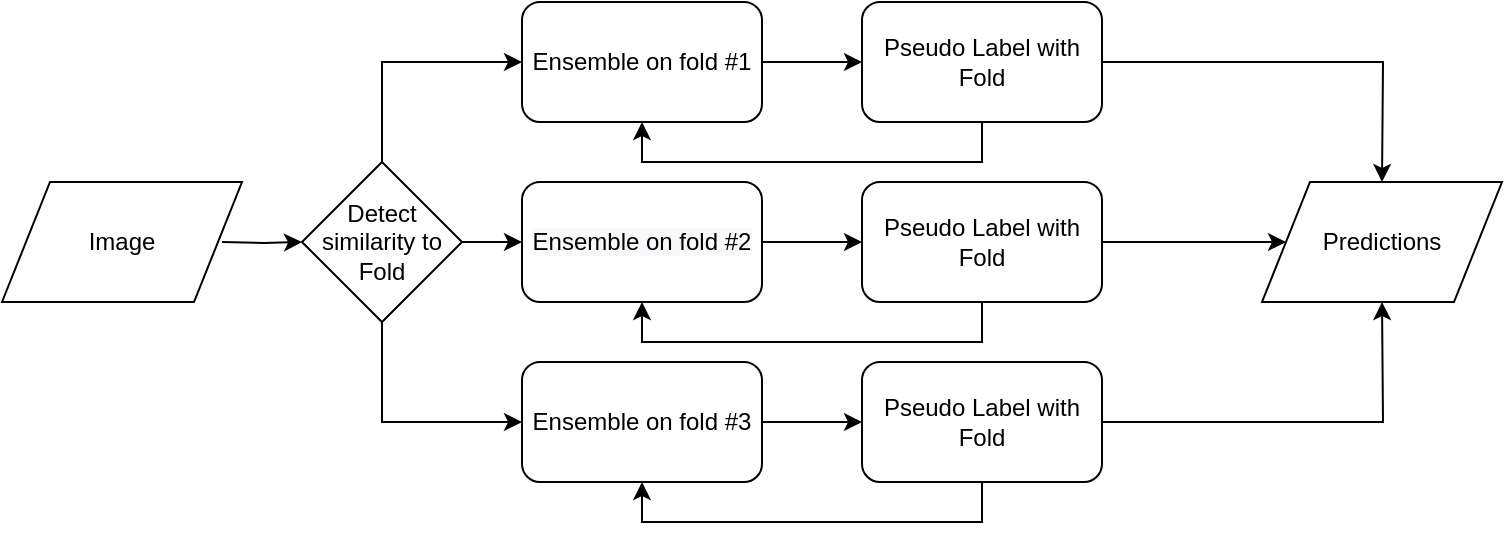 <mxfile version="13.3.5" type="device"><diagram name="Page-1" id="c7558073-3199-34d8-9f00-42111426c3f3"><mxGraphModel dx="1038" dy="531" grid="1" gridSize="10" guides="1" tooltips="1" connect="1" arrows="1" fold="1" page="1" pageScale="1" pageWidth="826" pageHeight="1169" background="#ffffff" math="0" shadow="0"><root><mxCell id="0"/><mxCell id="1" parent="0"/><mxCell id="uax-Xr2Nb4heBeD9wuzh-100" style="edgeStyle=orthogonalEdgeStyle;rounded=0;orthogonalLoop=1;jettySize=auto;html=1;exitX=1;exitY=0.5;exitDx=0;exitDy=0;entryX=0;entryY=0.5;entryDx=0;entryDy=0;" edge="1" parent="1" target="uax-Xr2Nb4heBeD9wuzh-99"><mxGeometry relative="1" as="geometry"><mxPoint x="130" y="320" as="sourcePoint"/></mxGeometry></mxCell><mxCell id="uax-Xr2Nb4heBeD9wuzh-105" style="edgeStyle=orthogonalEdgeStyle;rounded=0;orthogonalLoop=1;jettySize=auto;html=1;exitX=0.5;exitY=0;exitDx=0;exitDy=0;entryX=0;entryY=0.5;entryDx=0;entryDy=0;" edge="1" parent="1" source="uax-Xr2Nb4heBeD9wuzh-99" target="uax-Xr2Nb4heBeD9wuzh-102"><mxGeometry relative="1" as="geometry"><mxPoint x="200" y="230" as="targetPoint"/></mxGeometry></mxCell><mxCell id="uax-Xr2Nb4heBeD9wuzh-106" style="edgeStyle=orthogonalEdgeStyle;rounded=0;orthogonalLoop=1;jettySize=auto;html=1;exitX=1;exitY=0.5;exitDx=0;exitDy=0;" edge="1" parent="1" source="uax-Xr2Nb4heBeD9wuzh-99" target="uax-Xr2Nb4heBeD9wuzh-103"><mxGeometry relative="1" as="geometry"/></mxCell><mxCell id="uax-Xr2Nb4heBeD9wuzh-107" style="edgeStyle=orthogonalEdgeStyle;rounded=0;orthogonalLoop=1;jettySize=auto;html=1;exitX=0.5;exitY=1;exitDx=0;exitDy=0;entryX=0;entryY=0.5;entryDx=0;entryDy=0;" edge="1" parent="1" source="uax-Xr2Nb4heBeD9wuzh-99" target="uax-Xr2Nb4heBeD9wuzh-104"><mxGeometry relative="1" as="geometry"><mxPoint x="200" y="420" as="targetPoint"/></mxGeometry></mxCell><mxCell id="uax-Xr2Nb4heBeD9wuzh-99" value="Detect similarity to Fold" style="rhombus;whiteSpace=wrap;html=1;" vertex="1" parent="1"><mxGeometry x="170" y="280" width="80" height="80" as="geometry"/></mxCell><mxCell id="uax-Xr2Nb4heBeD9wuzh-111" style="edgeStyle=orthogonalEdgeStyle;rounded=0;orthogonalLoop=1;jettySize=auto;html=1;exitX=1;exitY=0.5;exitDx=0;exitDy=0;" edge="1" parent="1" source="uax-Xr2Nb4heBeD9wuzh-102" target="uax-Xr2Nb4heBeD9wuzh-108"><mxGeometry relative="1" as="geometry"/></mxCell><mxCell id="uax-Xr2Nb4heBeD9wuzh-102" value="Ensemble on fold #1" style="rounded=1;whiteSpace=wrap;html=1;" vertex="1" parent="1"><mxGeometry x="280" y="200" width="120" height="60" as="geometry"/></mxCell><mxCell id="uax-Xr2Nb4heBeD9wuzh-112" style="edgeStyle=orthogonalEdgeStyle;rounded=0;orthogonalLoop=1;jettySize=auto;html=1;exitX=1;exitY=0.5;exitDx=0;exitDy=0;" edge="1" parent="1" source="uax-Xr2Nb4heBeD9wuzh-103" target="uax-Xr2Nb4heBeD9wuzh-109"><mxGeometry relative="1" as="geometry"/></mxCell><mxCell id="uax-Xr2Nb4heBeD9wuzh-103" value="&lt;span style=&quot;color: rgb(0 , 0 , 0) ; font-family: &amp;#34;helvetica&amp;#34; ; font-size: 12px ; font-style: normal ; font-weight: 400 ; letter-spacing: normal ; text-align: center ; text-indent: 0px ; text-transform: none ; word-spacing: 0px ; background-color: rgb(248 , 249 , 250) ; display: inline ; float: none&quot;&gt;Ensemble on fold #2&lt;/span&gt;" style="rounded=1;whiteSpace=wrap;html=1;" vertex="1" parent="1"><mxGeometry x="280" y="290" width="120" height="60" as="geometry"/></mxCell><mxCell id="uax-Xr2Nb4heBeD9wuzh-113" style="edgeStyle=orthogonalEdgeStyle;rounded=0;orthogonalLoop=1;jettySize=auto;html=1;exitX=1;exitY=0.5;exitDx=0;exitDy=0;entryX=0;entryY=0.5;entryDx=0;entryDy=0;" edge="1" parent="1" source="uax-Xr2Nb4heBeD9wuzh-104" target="uax-Xr2Nb4heBeD9wuzh-110"><mxGeometry relative="1" as="geometry"/></mxCell><mxCell id="uax-Xr2Nb4heBeD9wuzh-104" value="&lt;span&gt;Ensemble on fold #3&lt;/span&gt;" style="rounded=1;whiteSpace=wrap;html=1;" vertex="1" parent="1"><mxGeometry x="280" y="380" width="120" height="60" as="geometry"/></mxCell><mxCell id="uax-Xr2Nb4heBeD9wuzh-122" style="edgeStyle=orthogonalEdgeStyle;rounded=0;orthogonalLoop=1;jettySize=auto;html=1;exitX=1;exitY=0.5;exitDx=0;exitDy=0;" edge="1" parent="1" source="uax-Xr2Nb4heBeD9wuzh-108"><mxGeometry relative="1" as="geometry"><mxPoint x="710" y="290" as="targetPoint"/></mxGeometry></mxCell><mxCell id="uax-Xr2Nb4heBeD9wuzh-108" value="Pseudo Label with Fold" style="rounded=1;whiteSpace=wrap;html=1;" vertex="1" parent="1"><mxGeometry x="450" y="200" width="120" height="60" as="geometry"/></mxCell><mxCell id="uax-Xr2Nb4heBeD9wuzh-117" style="edgeStyle=orthogonalEdgeStyle;rounded=0;orthogonalLoop=1;jettySize=auto;html=1;exitX=0.5;exitY=1;exitDx=0;exitDy=0;entryX=0.5;entryY=1;entryDx=0;entryDy=0;" edge="1" parent="1" source="uax-Xr2Nb4heBeD9wuzh-109" target="uax-Xr2Nb4heBeD9wuzh-103"><mxGeometry relative="1" as="geometry"><mxPoint x="340" y="370" as="targetPoint"/><Array as="points"><mxPoint x="510" y="370"/><mxPoint x="340" y="370"/></Array></mxGeometry></mxCell><mxCell id="uax-Xr2Nb4heBeD9wuzh-121" style="edgeStyle=orthogonalEdgeStyle;rounded=0;orthogonalLoop=1;jettySize=auto;html=1;exitX=1;exitY=0.5;exitDx=0;exitDy=0;entryX=0;entryY=0.5;entryDx=0;entryDy=0;" edge="1" parent="1" source="uax-Xr2Nb4heBeD9wuzh-109" target="uax-Xr2Nb4heBeD9wuzh-127"><mxGeometry relative="1" as="geometry"><mxPoint x="650" y="320" as="targetPoint"/></mxGeometry></mxCell><mxCell id="uax-Xr2Nb4heBeD9wuzh-109" value="&lt;span&gt;Pseudo Label with Fold&lt;/span&gt;" style="rounded=1;whiteSpace=wrap;html=1;" vertex="1" parent="1"><mxGeometry x="450" y="290" width="120" height="60" as="geometry"/></mxCell><mxCell id="uax-Xr2Nb4heBeD9wuzh-123" style="edgeStyle=orthogonalEdgeStyle;rounded=0;orthogonalLoop=1;jettySize=auto;html=1;exitX=1;exitY=0.5;exitDx=0;exitDy=0;entryX=0.5;entryY=1;entryDx=0;entryDy=0;" edge="1" parent="1" source="uax-Xr2Nb4heBeD9wuzh-110"><mxGeometry relative="1" as="geometry"><mxPoint x="710" y="350" as="targetPoint"/></mxGeometry></mxCell><mxCell id="uax-Xr2Nb4heBeD9wuzh-110" value="&lt;span&gt;Pseudo Label with Fold&lt;/span&gt;" style="rounded=1;whiteSpace=wrap;html=1;" vertex="1" parent="1"><mxGeometry x="450" y="380" width="120" height="60" as="geometry"/></mxCell><mxCell id="uax-Xr2Nb4heBeD9wuzh-118" style="edgeStyle=orthogonalEdgeStyle;rounded=0;orthogonalLoop=1;jettySize=auto;html=1;exitX=0.5;exitY=1;exitDx=0;exitDy=0;entryX=0.5;entryY=1;entryDx=0;entryDy=0;" edge="1" parent="1"><mxGeometry relative="1" as="geometry"><mxPoint x="340" y="440" as="targetPoint"/><mxPoint x="510" y="440" as="sourcePoint"/><Array as="points"><mxPoint x="510" y="460"/><mxPoint x="340" y="460"/></Array></mxGeometry></mxCell><mxCell id="uax-Xr2Nb4heBeD9wuzh-119" style="edgeStyle=orthogonalEdgeStyle;rounded=0;orthogonalLoop=1;jettySize=auto;html=1;exitX=0.5;exitY=1;exitDx=0;exitDy=0;entryX=0.5;entryY=1;entryDx=0;entryDy=0;" edge="1" parent="1"><mxGeometry relative="1" as="geometry"><mxPoint x="340" y="260" as="targetPoint"/><mxPoint x="510" y="260" as="sourcePoint"/><Array as="points"><mxPoint x="510" y="280"/><mxPoint x="340" y="280"/></Array></mxGeometry></mxCell><mxCell id="uax-Xr2Nb4heBeD9wuzh-126" value="Image" style="shape=parallelogram;perimeter=parallelogramPerimeter;whiteSpace=wrap;html=1;" vertex="1" parent="1"><mxGeometry x="20" y="290" width="120" height="60" as="geometry"/></mxCell><mxCell id="uax-Xr2Nb4heBeD9wuzh-127" value="Predictions" style="shape=parallelogram;perimeter=parallelogramPerimeter;whiteSpace=wrap;html=1;" vertex="1" parent="1"><mxGeometry x="650" y="290" width="120" height="60" as="geometry"/></mxCell></root></mxGraphModel></diagram></mxfile>